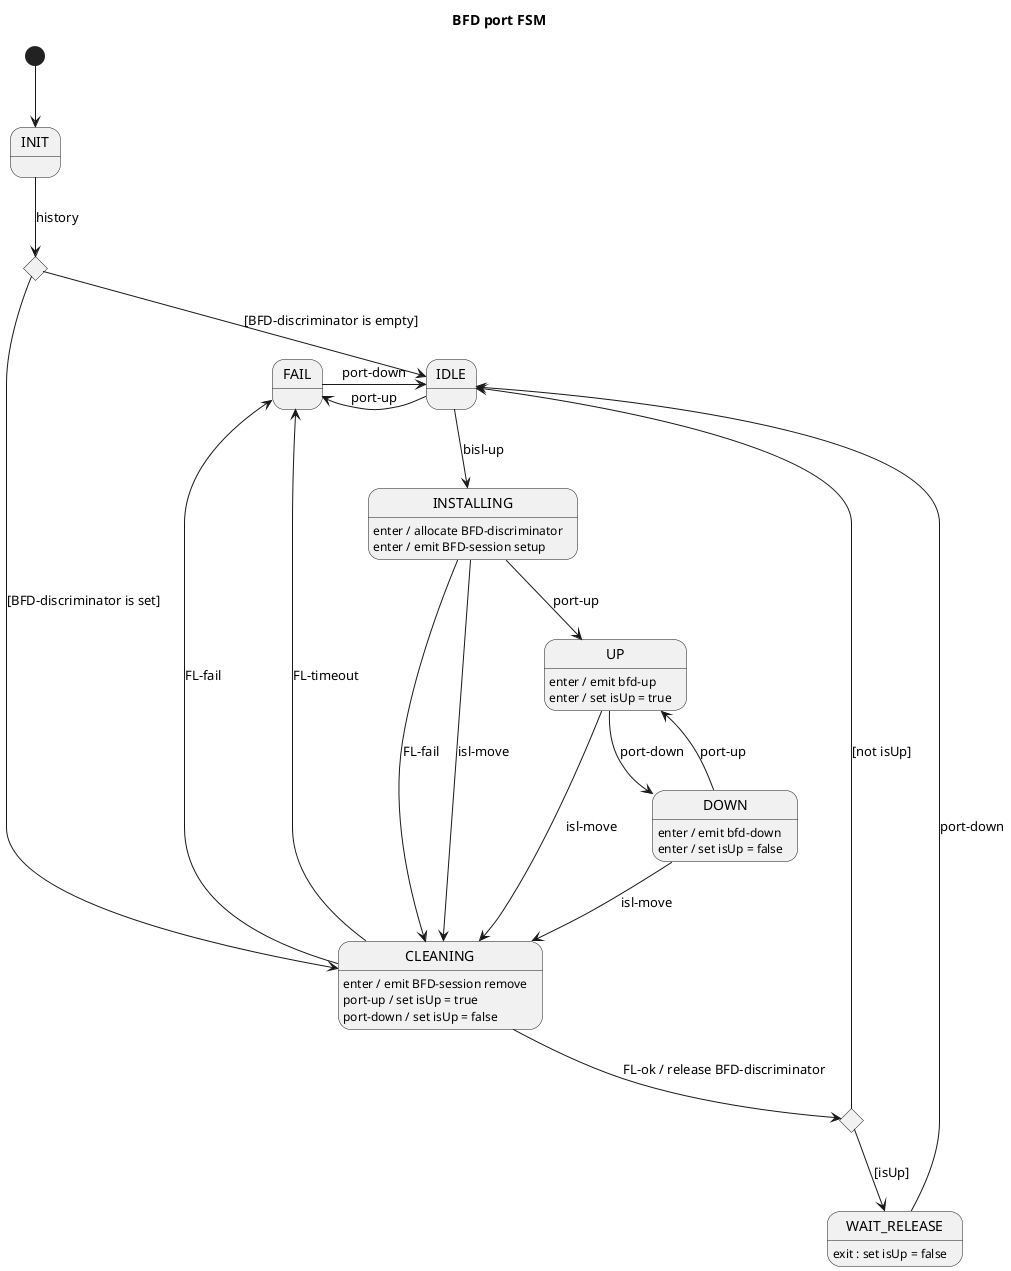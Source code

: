 Internal data
* BFD-discriminator
* isUp (initial false)

Input signals
* port-up
* port-down
* bisl-up [ISL-FSM]
* FL-ok
* FL-fail
* FL-timeout
* isl-move [ISL-FSM]

Ouput signals
* bfd-up
* bfd-down

@startuml
title BFD port FSM

[*] --> INIT

state initChoice <<choice>>
INIT --> initChoice : history

initChoice --> IDLE : [BFD-discriminator is empty]
initChoice --> CLEANING : [BFD-discriminator is set]

IDLE --> INSTALLING : bisl-up
IDLE -l-> FAIL : port-up

INSTALLING --> UP : port-up
INSTALLING --> CLEANING : FL-fail
INSTALLING --> CLEANING : isl-move
INSTALLING : enter / allocate BFD-discriminator
INSTALLING : enter / emit BFD-session setup

state cleaningChoice <<choice>>

CLEANING --> cleaningChoice : FL-ok / release BFD-discriminator
CLEANING --> FAIL : FL-fail
CLEANING --> FAIL : FL-timeout
CLEANING : enter / emit BFD-session remove
CLEANING : port-up / set isUp = true
CLEANING : port-down / set isUp = false

cleaningChoice --> IDLE : [not isUp]
cleaningChoice --> WAIT_RELEASE : [isUp]

WAIT_RELEASE --> IDLE : port-down
WAIT_RELEASE : exit : set isUp = false

UP --> DOWN : port-down
UP --> CLEANING : isl-move
UP : enter / emit bfd-up
UP : enter / set isUp = true

DOWN --> UP : port-up
DOWN --> CLEANING : isl-move
DOWN : enter / emit bfd-down
DOWN : enter / set isUp = false

FAIL -r-> IDLE : port-down

@enduml
